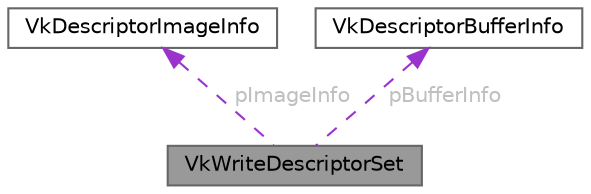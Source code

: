digraph "VkWriteDescriptorSet"
{
 // LATEX_PDF_SIZE
  bgcolor="transparent";
  edge [fontname=Helvetica,fontsize=10,labelfontname=Helvetica,labelfontsize=10];
  node [fontname=Helvetica,fontsize=10,shape=box,height=0.2,width=0.4];
  Node1 [id="Node000001",label="VkWriteDescriptorSet",height=0.2,width=0.4,color="gray40", fillcolor="grey60", style="filled", fontcolor="black",tooltip=" "];
  Node2 -> Node1 [id="edge1_Node000001_Node000002",dir="back",color="darkorchid3",style="dashed",tooltip=" ",label=" pImageInfo",fontcolor="grey" ];
  Node2 [id="Node000002",label="VkDescriptorImageInfo",height=0.2,width=0.4,color="gray40", fillcolor="white", style="filled",URL="$struct_vk_descriptor_image_info.html",tooltip=" "];
  Node3 -> Node1 [id="edge2_Node000001_Node000003",dir="back",color="darkorchid3",style="dashed",tooltip=" ",label=" pBufferInfo",fontcolor="grey" ];
  Node3 [id="Node000003",label="VkDescriptorBufferInfo",height=0.2,width=0.4,color="gray40", fillcolor="white", style="filled",URL="$struct_vk_descriptor_buffer_info.html",tooltip=" "];
}
